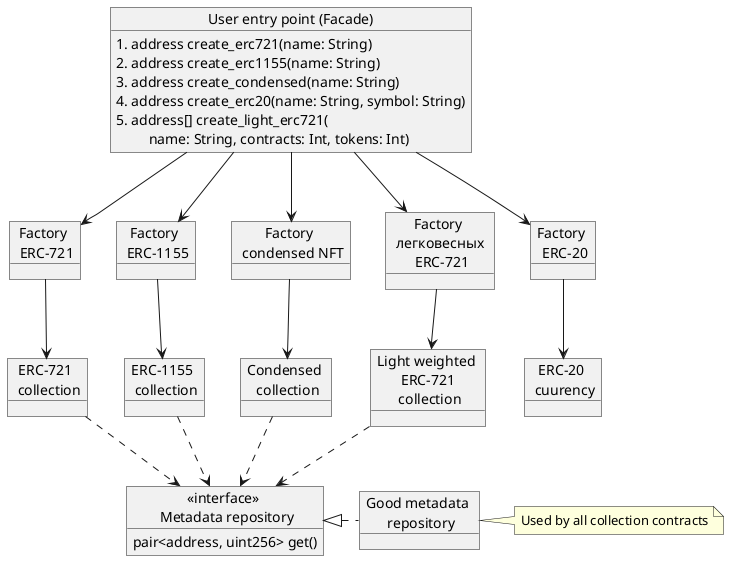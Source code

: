 @startuml

object "User entry point (Facade)" as facade {
    1. address create_erc721(name: String)
    2. address create_erc1155(name: String)
    3. address create_condensed(name: String)
    4. address create_erc20(name: String, symbol: String)
    5. address[] create_light_erc721(\n\t name: String, contracts: Int, tokens: Int)
}

object "Factory \n ERC-721" as factory721
object "Factory \n ERC-1155" as factory1155
object "Factory \n condensed NFT" as factory_condensed
object "Factory \n легковесных \n ERC-721" as factory_light_721
object "Factory \n ERC-20" as factory20

object "ERC-721 \n collection" as erc721
object "ERC-1155 \n collection" as erc1155
object "Condensed \n collection" as condensed
object "ERC-20 \n cuurency" as erc20
object "Light weighted \n ERC-721 \n collection" as light_erc721

object "«interface» \n Metadata repository" as repo_metadata {
    pair<address, uint256> get()
}
object "Good metadata \n repository" as grm

grm .l.|> repo_metadata

facade -d-> factory721
facade -d-> factory1155
facade -d-> factory_condensed
facade -d-> factory20
facade -d-> factory_light_721

factory721 -d-> erc721
factory1155 -d-> erc1155
factory_condensed -d-> condensed
factory20 -d-> erc20
factory_light_721 -d-> light_erc721

erc721 .d-> repo_metadata
erc1155 .d-> repo_metadata
condensed .d-> repo_metadata
light_erc721 .d-> repo_metadata

note right of grm: Used by all collection contracts

@enduml
